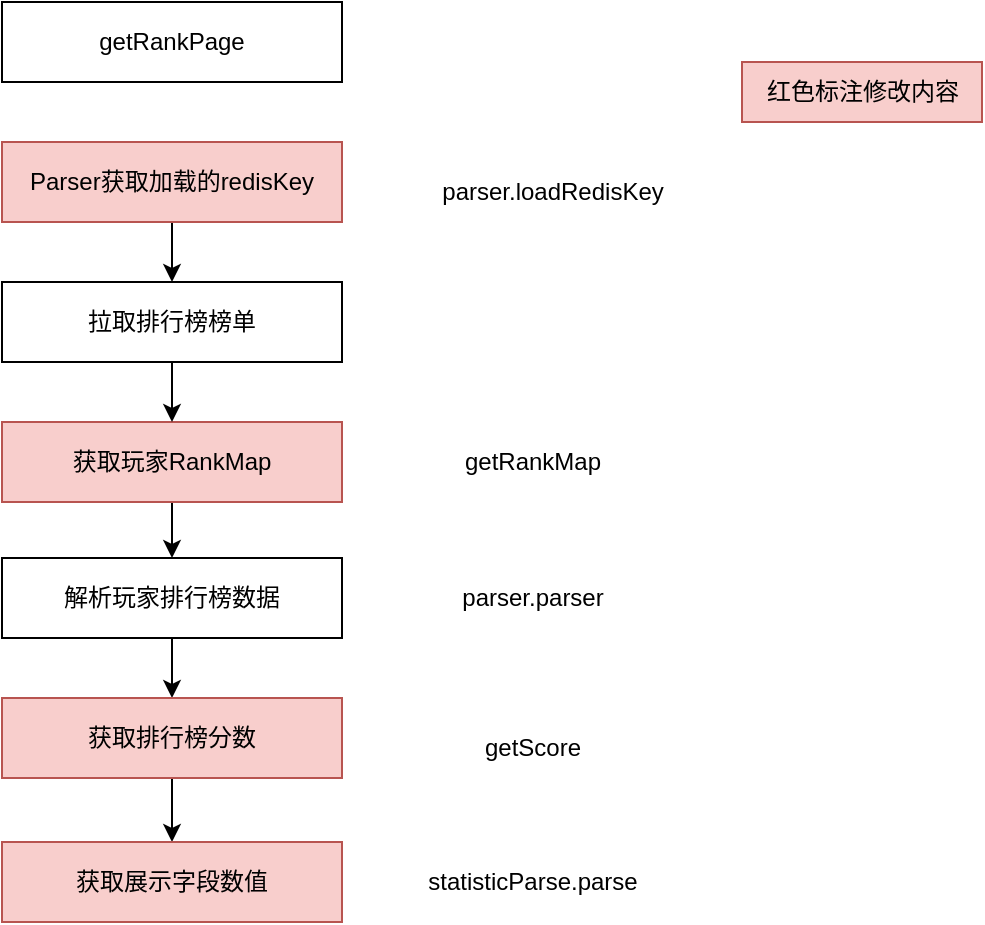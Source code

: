 <mxfile version="26.1.3">
  <diagram name="第 1 页" id="pYFGE8yQlem0IxA-7sjb">
    <mxGraphModel dx="1434" dy="746" grid="1" gridSize="10" guides="1" tooltips="1" connect="1" arrows="1" fold="1" page="1" pageScale="1" pageWidth="4681" pageHeight="3300" math="0" shadow="0">
      <root>
        <mxCell id="0" />
        <mxCell id="1" parent="0" />
        <mxCell id="pHr0DvTzp4pEjepmDEwf-1" value="getRankPage" style="rounded=0;whiteSpace=wrap;html=1;" vertex="1" parent="1">
          <mxGeometry x="200" y="90" width="170" height="40" as="geometry" />
        </mxCell>
        <mxCell id="pHr0DvTzp4pEjepmDEwf-13" style="edgeStyle=orthogonalEdgeStyle;rounded=0;orthogonalLoop=1;jettySize=auto;html=1;exitX=0.5;exitY=1;exitDx=0;exitDy=0;entryX=0.5;entryY=0;entryDx=0;entryDy=0;" edge="1" parent="1" source="pHr0DvTzp4pEjepmDEwf-2" target="pHr0DvTzp4pEjepmDEwf-8">
          <mxGeometry relative="1" as="geometry" />
        </mxCell>
        <mxCell id="pHr0DvTzp4pEjepmDEwf-2" value="Parser获取加载的redisKey" style="rounded=0;whiteSpace=wrap;html=1;fillColor=#f8cecc;strokeColor=#b85450;" vertex="1" parent="1">
          <mxGeometry x="200" y="160" width="170" height="40" as="geometry" />
        </mxCell>
        <mxCell id="pHr0DvTzp4pEjepmDEwf-15" style="edgeStyle=orthogonalEdgeStyle;rounded=0;orthogonalLoop=1;jettySize=auto;html=1;exitX=0.5;exitY=1;exitDx=0;exitDy=0;" edge="1" parent="1" source="pHr0DvTzp4pEjepmDEwf-3" target="pHr0DvTzp4pEjepmDEwf-7">
          <mxGeometry relative="1" as="geometry" />
        </mxCell>
        <mxCell id="pHr0DvTzp4pEjepmDEwf-3" value="获取玩家RankMap" style="rounded=0;whiteSpace=wrap;html=1;fillColor=#f8cecc;strokeColor=#b85450;" vertex="1" parent="1">
          <mxGeometry x="200" y="300" width="170" height="40" as="geometry" />
        </mxCell>
        <mxCell id="pHr0DvTzp4pEjepmDEwf-4" value="parser.loadRedisKey" style="text;html=1;align=center;verticalAlign=middle;resizable=0;points=[];autosize=1;strokeColor=none;fillColor=none;" vertex="1" parent="1">
          <mxGeometry x="410" y="170" width="130" height="30" as="geometry" />
        </mxCell>
        <mxCell id="pHr0DvTzp4pEjepmDEwf-5" value="getRankMap" style="text;html=1;align=center;verticalAlign=middle;resizable=0;points=[];autosize=1;strokeColor=none;fillColor=none;" vertex="1" parent="1">
          <mxGeometry x="420" y="305" width="90" height="30" as="geometry" />
        </mxCell>
        <mxCell id="pHr0DvTzp4pEjepmDEwf-6" value="parser.parser" style="text;html=1;align=center;verticalAlign=middle;resizable=0;points=[];autosize=1;strokeColor=none;fillColor=none;" vertex="1" parent="1">
          <mxGeometry x="420" y="373" width="90" height="30" as="geometry" />
        </mxCell>
        <mxCell id="pHr0DvTzp4pEjepmDEwf-16" style="edgeStyle=orthogonalEdgeStyle;rounded=0;orthogonalLoop=1;jettySize=auto;html=1;exitX=0.5;exitY=1;exitDx=0;exitDy=0;entryX=0.5;entryY=0;entryDx=0;entryDy=0;" edge="1" parent="1" source="pHr0DvTzp4pEjepmDEwf-7" target="pHr0DvTzp4pEjepmDEwf-9">
          <mxGeometry relative="1" as="geometry" />
        </mxCell>
        <mxCell id="pHr0DvTzp4pEjepmDEwf-7" value="解析玩家排行榜数据" style="rounded=0;whiteSpace=wrap;html=1;" vertex="1" parent="1">
          <mxGeometry x="200" y="368" width="170" height="40" as="geometry" />
        </mxCell>
        <mxCell id="pHr0DvTzp4pEjepmDEwf-14" style="edgeStyle=orthogonalEdgeStyle;rounded=0;orthogonalLoop=1;jettySize=auto;html=1;exitX=0.5;exitY=1;exitDx=0;exitDy=0;entryX=0.5;entryY=0;entryDx=0;entryDy=0;" edge="1" parent="1" source="pHr0DvTzp4pEjepmDEwf-8" target="pHr0DvTzp4pEjepmDEwf-3">
          <mxGeometry relative="1" as="geometry" />
        </mxCell>
        <mxCell id="pHr0DvTzp4pEjepmDEwf-8" value="拉取排行榜榜单" style="rounded=0;whiteSpace=wrap;html=1;" vertex="1" parent="1">
          <mxGeometry x="200" y="230" width="170" height="40" as="geometry" />
        </mxCell>
        <mxCell id="pHr0DvTzp4pEjepmDEwf-17" style="edgeStyle=orthogonalEdgeStyle;rounded=0;orthogonalLoop=1;jettySize=auto;html=1;exitX=0.5;exitY=1;exitDx=0;exitDy=0;" edge="1" parent="1" source="pHr0DvTzp4pEjepmDEwf-9" target="pHr0DvTzp4pEjepmDEwf-10">
          <mxGeometry relative="1" as="geometry" />
        </mxCell>
        <mxCell id="pHr0DvTzp4pEjepmDEwf-9" value="获取排行榜分数" style="rounded=0;whiteSpace=wrap;html=1;fillColor=#f8cecc;strokeColor=#b85450;" vertex="1" parent="1">
          <mxGeometry x="200" y="438" width="170" height="40" as="geometry" />
        </mxCell>
        <mxCell id="pHr0DvTzp4pEjepmDEwf-10" value="获取展示字段数值" style="rounded=0;whiteSpace=wrap;html=1;fillColor=#f8cecc;strokeColor=#b85450;" vertex="1" parent="1">
          <mxGeometry x="200" y="510" width="170" height="40" as="geometry" />
        </mxCell>
        <mxCell id="pHr0DvTzp4pEjepmDEwf-11" value="getScore" style="text;html=1;align=center;verticalAlign=middle;resizable=0;points=[];autosize=1;strokeColor=none;fillColor=none;" vertex="1" parent="1">
          <mxGeometry x="430" y="448" width="70" height="30" as="geometry" />
        </mxCell>
        <mxCell id="pHr0DvTzp4pEjepmDEwf-12" value="statisticParse.parse" style="text;html=1;align=center;verticalAlign=middle;resizable=0;points=[];autosize=1;strokeColor=none;fillColor=none;" vertex="1" parent="1">
          <mxGeometry x="400" y="515" width="130" height="30" as="geometry" />
        </mxCell>
        <mxCell id="pHr0DvTzp4pEjepmDEwf-18" value="红色标注修改内容" style="text;html=1;align=center;verticalAlign=middle;resizable=0;points=[];autosize=1;strokeColor=#b85450;fillColor=#f8cecc;" vertex="1" parent="1">
          <mxGeometry x="570" y="120" width="120" height="30" as="geometry" />
        </mxCell>
      </root>
    </mxGraphModel>
  </diagram>
</mxfile>
